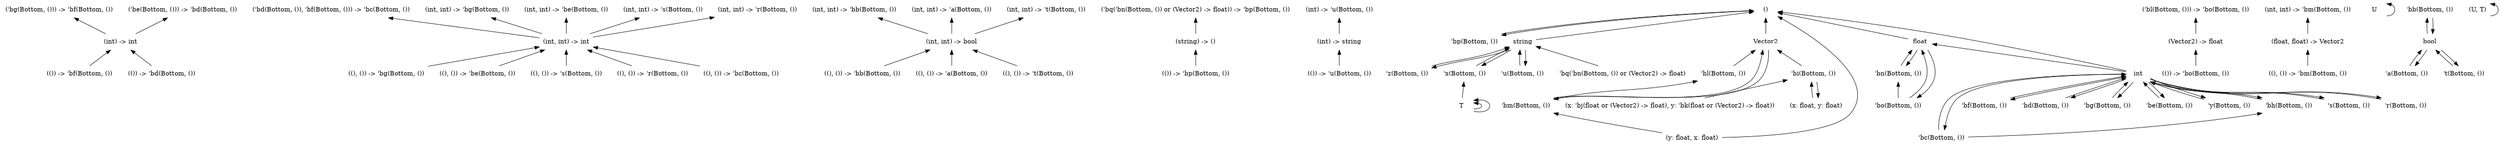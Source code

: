 digraph order {
  graph [
    size = "30,10"
    ];
  node [
    shape = none
    ];
  edge [
    dir = back
    ];
  "(()) -> 'bf(Bottom, ())"
  "(int) -> int"
  "((), ()) -> 'bg(Bottom, ())"
  "(()) -> 'bd(Bottom, ())"
  "((), ()) -> 'be(Bottom, ())"
  "((), ()) -> 'bb(Bottom, ())"
  "(int, int) -> bool"
  "((), ()) -> 'a(Bottom, ())"
  "(()) -> 'bp(Bottom, ())"
  "(string) -> ()"
  "(()) -> 'u(Bottom, ())"
  "(int) -> string"
  "((), ()) -> 't(Bottom, ())"
  "((), ()) -> 's(Bottom, ())"
  "((), ()) -> 'r(Bottom, ())"
  "string"
  "Vector2"
  "(()) -> 'bo(Bottom, ())"
  "(Vector2) -> float"
  "((), ()) -> 'bm(Bottom, ())"
  "(float, float) -> Vector2"
  "('bd(Bottom, ()), 'bf(Bottom, ())) -> 'bc(Bottom, ())"
  "('bg(Bottom, ())) -> 'bf(Bottom, ())"
  "(int, int) -> 'bg(Bottom, ())"
  "('be(Bottom, ())) -> 'bd(Bottom, ())"
  "(int, int) -> 'be(Bottom, ())"
  "(int, int) -> 'bb(Bottom, ())"
  "(int, int) -> 'a(Bottom, ())"
  "(int) -> 'u(Bottom, ())"
  "('bq('bn(Bottom, ()) or (Vector2) -> float)) -> 'bp(Bottom, ())"
  "(int, int) -> 't(Bottom, ())"
  "(int, int) -> 's(Bottom, ())"
  "(int, int) -> 'r(Bottom, ())"
  "(y: float, x: float)"
  "(x: 'bj(float or (Vector2) -> float), y: 'bk(float or (Vector2) -> float))"
  "T"
  "T"
  "U"
  "T"
  "('bl(Bottom, ())) -> 'bo(Bottom, ())"
  "(int, int) -> 'bm(Bottom, ())"
  "'bc(Bottom, ())"
  "'bb(Bottom, ())"
  "'a(Bottom, ())"
  "'bf(Bottom, ())"
  "'bd(Bottom, ())"
  "'bg(Bottom, ())"
  "'be(Bottom, ())"
  "'z(Bottom, ())"
  "'y(Bottom, ())"
  "'x(Bottom, ())"
  "'bp(Bottom, ())"
  "'bn(Bottom, ())"
  "'bo(Bottom, ())"
  "'bl(Bottom, ())"
  "'bm(Bottom, ())"
  "()"
  "'bi(Bottom, ())"
  "bool"
  "'bh(Bottom, ())"
  "'u(Bottom, ())"
  "'t(Bottom, ())"
  "'s(Bottom, ())"
  "'r(Bottom, ())"
  "(U, T)"
  "float"
  "'bq('bn(Bottom, ()) or (Vector2) -> float)"
  "int"
  "((), ()) -> 'bc(Bottom, ())"
  "(int, int) -> int"
  "(float, float) -> Vector2" -> "((), ()) -> 'bm(Bottom, ())"
  "(int, int) -> 'bm(Bottom, ())" -> "(float, float) -> Vector2"
  "(int, int) -> int" -> "((), ()) -> 'be(Bottom, ())"
  "(int, int) -> int" -> "((), ()) -> 's(Bottom, ())"
  "(int, int) -> int" -> "((), ()) -> 'r(Bottom, ())"
  "(int, int) -> int" -> "((), ()) -> 'bc(Bottom, ())"
  "(int, int) -> int" -> "((), ()) -> 'bg(Bottom, ())"
  "('bd(Bottom, ()), 'bf(Bottom, ())) -> 'bc(Bottom, ())" -> "(int, int) -> int"
  "(int) -> int" -> "(()) -> 'bf(Bottom, ())"
  "(int) -> int" -> "(()) -> 'bd(Bottom, ())"
  "('bg(Bottom, ())) -> 'bf(Bottom, ())" -> "(int) -> int"
  "(int, int) -> 'bg(Bottom, ())" -> "(int, int) -> int"
  "('be(Bottom, ())) -> 'bd(Bottom, ())" -> "(int) -> int"
  "(int, int) -> 'be(Bottom, ())" -> "(int, int) -> int"
  "(int, int) -> bool" -> "((), ()) -> 't(Bottom, ())"
  "(int, int) -> bool" -> "((), ()) -> 'bb(Bottom, ())"
  "(int, int) -> bool" -> "((), ()) -> 'a(Bottom, ())"
  "(int, int) -> 'bb(Bottom, ())" -> "(int, int) -> bool"
  "(int, int) -> 'a(Bottom, ())" -> "(int, int) -> bool"
  "(int) -> string" -> "(()) -> 'u(Bottom, ())"
  "(int) -> 'u(Bottom, ())" -> "(int) -> string"
  "(string) -> ()" -> "(()) -> 'bp(Bottom, ())"
  "string" -> "'z(Bottom, ())"
  "string" -> "'x(Bottom, ())"
  "string" -> "'u(Bottom, ())"
  "string" -> "'bq('bn(Bottom, ()) or (Vector2) -> float)"
  "Vector2" -> "'bl(Bottom, ())"
  "Vector2" -> "'bm(Bottom, ())"
  "Vector2" -> "'bi(Bottom, ())"
  "('bq('bn(Bottom, ()) or (Vector2) -> float)) -> 'bp(Bottom, ())" -> "(string) -> ()"
  "(int, int) -> 't(Bottom, ())" -> "(int, int) -> bool"
  "(int, int) -> 's(Bottom, ())" -> "(int, int) -> int"
  "(int, int) -> 'r(Bottom, ())" -> "(int, int) -> int"
  "(x: float, y: float)" -> "'bi(Bottom, ())"
  "T" -> "T"
  "U" -> "U"
  "T" -> "T"
  "'bb(Bottom, ())" -> "bool"
  "'a(Bottom, ())" -> "bool"
  "'bc(Bottom, ())" -> "int"
  "'bf(Bottom, ())" -> "int"
  "'bg(Bottom, ())" -> "int"
  "'bd(Bottom, ())" -> "int"
  "'be(Bottom, ())" -> "int"
  "'z(Bottom, ())" -> "string"
  "'y(Bottom, ())" -> "int"
  "'x(Bottom, ())" -> "string"
  "'x(Bottom, ())" -> "T"
  "'u(Bottom, ())" -> "string"
  "'bp(Bottom, ())" -> "()"
  "'bn(Bottom, ())" -> "'bo(Bottom, ())"
  "'bn(Bottom, ())" -> "float"
  "'bo(Bottom, ())" -> "float"
  "'bl(Bottom, ())" -> "'bm(Bottom, ())"
  "'bm(Bottom, ())" -> "Vector2"
  "'bm(Bottom, ())" -> "(y: float, x: float)"
  "'bi(Bottom, ())" -> "(x: float, y: float)"
  "'bi(Bottom, ())" -> "(x: 'bj(float or (Vector2) -> float), y: 'bk(float or (Vector2) -> float))"
  "bool" -> "'bb(Bottom, ())"
  "bool" -> "'a(Bottom, ())"
  "bool" -> "'t(Bottom, ())"
  "()" -> "string"
  "()" -> "Vector2"
  "()" -> "(y: float, x: float)"
  "()" -> "'bp(Bottom, ())"
  "()" -> "float"
  "()" -> "int"
  "'bh(Bottom, ())" -> "'bc(Bottom, ())"
  "'bh(Bottom, ())" -> "int"
  "'t(Bottom, ())" -> "bool"
  "'s(Bottom, ())" -> "int"
  "'r(Bottom, ())" -> "int"
  "(U, T)" -> "(U, T)"
  "float" -> "'bn(Bottom, ())"
  "float" -> "'bo(Bottom, ())"
  "float" -> "int"
  "int" -> "'bh(Bottom, ())"
  "int" -> "'bc(Bottom, ())"
  "int" -> "'bf(Bottom, ())"
  "int" -> "'bd(Bottom, ())"
  "int" -> "'bg(Bottom, ())"
  "int" -> "'be(Bottom, ())"
  "int" -> "'y(Bottom, ())"
  "int" -> "'s(Bottom, ())"
  "int" -> "'r(Bottom, ())"
  "(Vector2) -> float" -> "(()) -> 'bo(Bottom, ())"
  "('bl(Bottom, ())) -> 'bo(Bottom, ())" -> "(Vector2) -> float"
}